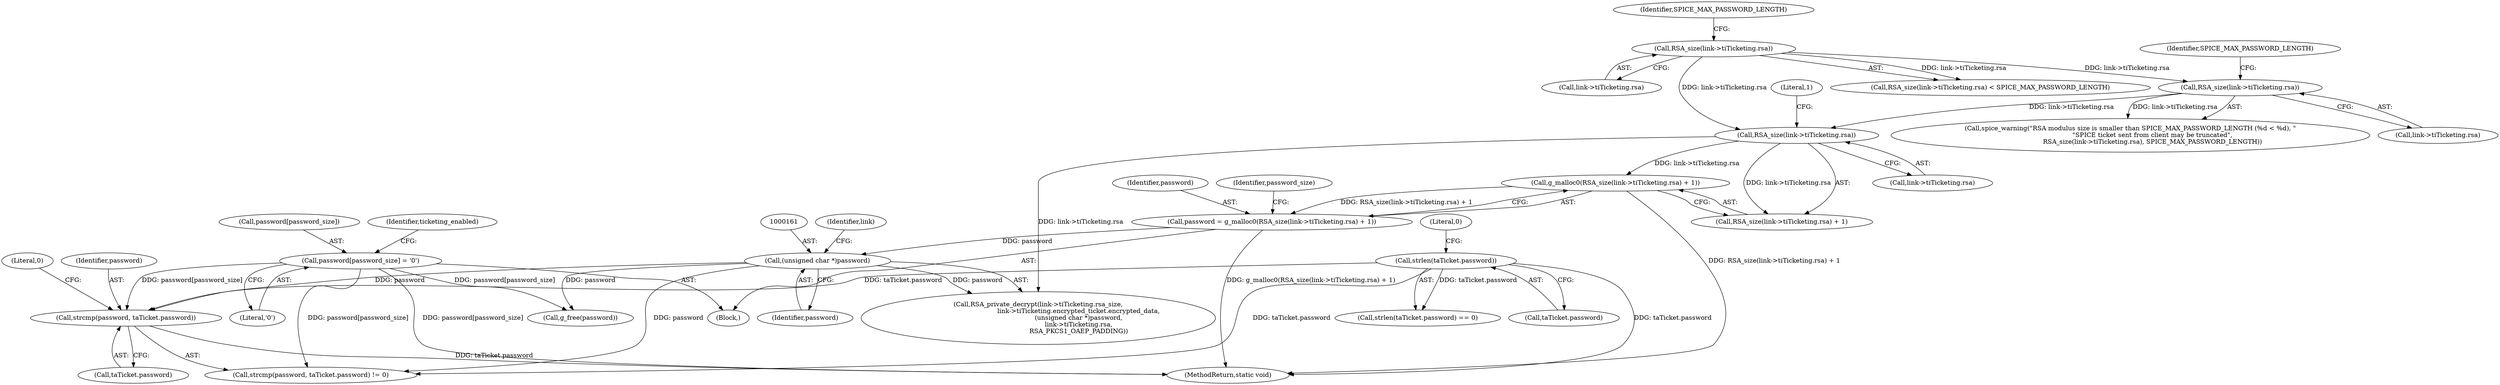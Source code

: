 digraph "0_spice_8af619009660b24e0b41ad26b30289eea288fcc2@API" {
"1000217" [label="(Call,strcmp(password, taTicket.password))"];
"1000181" [label="(Call,password[password_size] = '\0')"];
"1000160" [label="(Call,(unsigned char *)password)"];
"1000134" [label="(Call,password = g_malloc0(RSA_size(link->tiTicketing.rsa) + 1))"];
"1000136" [label="(Call,g_malloc0(RSA_size(link->tiTicketing.rsa) + 1))"];
"1000138" [label="(Call,RSA_size(link->tiTicketing.rsa))"];
"1000117" [label="(Call,RSA_size(link->tiTicketing.rsa))"];
"1000127" [label="(Call,RSA_size(link->tiTicketing.rsa))"];
"1000204" [label="(Call,strlen(taTicket.password))"];
"1000182" [label="(Call,password[password_size])"];
"1000139" [label="(Call,link->tiTicketing.rsa)"];
"1000188" [label="(Identifier,ticketing_enabled)"];
"1000128" [label="(Call,link->tiTicketing.rsa)"];
"1000246" [label="(MethodReturn,static void)"];
"1000137" [label="(Call,RSA_size(link->tiTicketing.rsa) + 1)"];
"1000222" [label="(Literal,0)"];
"1000205" [label="(Call,taTicket.password)"];
"1000117" [label="(Call,RSA_size(link->tiTicketing.rsa))"];
"1000204" [label="(Call,strlen(taTicket.password))"];
"1000165" [label="(Identifier,link)"];
"1000219" [label="(Call,taTicket.password)"];
"1000118" [label="(Call,link->tiTicketing.rsa)"];
"1000136" [label="(Call,g_malloc0(RSA_size(link->tiTicketing.rsa) + 1))"];
"1000138" [label="(Call,RSA_size(link->tiTicketing.rsa))"];
"1000160" [label="(Call,(unsigned char *)password)"];
"1000135" [label="(Identifier,password)"];
"1000216" [label="(Call,strcmp(password, taTicket.password) != 0)"];
"1000147" [label="(Call,RSA_private_decrypt(link->tiTicketing.rsa_size,\n                                        link->tiTicketing.encrypted_ticket.encrypted_data,\n                                        (unsigned char *)password,\n                                        link->tiTicketing.rsa,\n                                        RSA_PKCS1_OAEP_PADDING))"];
"1000203" [label="(Call,strlen(taTicket.password) == 0)"];
"1000146" [label="(Identifier,password_size)"];
"1000217" [label="(Call,strcmp(password, taTicket.password))"];
"1000133" [label="(Identifier,SPICE_MAX_PASSWORD_LENGTH)"];
"1000125" [label="(Call,spice_warning(\"RSA modulus size is smaller than SPICE_MAX_PASSWORD_LENGTH (%d < %d), \"\n                      \"SPICE ticket sent from client may be truncated\",\n                      RSA_size(link->tiTicketing.rsa), SPICE_MAX_PASSWORD_LENGTH))"];
"1000162" [label="(Identifier,password)"];
"1000127" [label="(Call,RSA_size(link->tiTicketing.rsa))"];
"1000102" [label="(Block,)"];
"1000244" [label="(Call,g_free(password))"];
"1000116" [label="(Call,RSA_size(link->tiTicketing.rsa) < SPICE_MAX_PASSWORD_LENGTH)"];
"1000134" [label="(Call,password = g_malloc0(RSA_size(link->tiTicketing.rsa) + 1))"];
"1000218" [label="(Identifier,password)"];
"1000185" [label="(Literal,'\0')"];
"1000208" [label="(Literal,0)"];
"1000123" [label="(Identifier,SPICE_MAX_PASSWORD_LENGTH)"];
"1000181" [label="(Call,password[password_size] = '\0')"];
"1000144" [label="(Literal,1)"];
"1000217" -> "1000216"  [label="AST: "];
"1000217" -> "1000219"  [label="CFG: "];
"1000218" -> "1000217"  [label="AST: "];
"1000219" -> "1000217"  [label="AST: "];
"1000222" -> "1000217"  [label="CFG: "];
"1000217" -> "1000246"  [label="DDG: taTicket.password"];
"1000181" -> "1000217"  [label="DDG: password[password_size]"];
"1000160" -> "1000217"  [label="DDG: password"];
"1000204" -> "1000217"  [label="DDG: taTicket.password"];
"1000181" -> "1000102"  [label="AST: "];
"1000181" -> "1000185"  [label="CFG: "];
"1000182" -> "1000181"  [label="AST: "];
"1000185" -> "1000181"  [label="AST: "];
"1000188" -> "1000181"  [label="CFG: "];
"1000181" -> "1000246"  [label="DDG: password[password_size]"];
"1000181" -> "1000216"  [label="DDG: password[password_size]"];
"1000181" -> "1000244"  [label="DDG: password[password_size]"];
"1000160" -> "1000147"  [label="AST: "];
"1000160" -> "1000162"  [label="CFG: "];
"1000161" -> "1000160"  [label="AST: "];
"1000162" -> "1000160"  [label="AST: "];
"1000165" -> "1000160"  [label="CFG: "];
"1000160" -> "1000147"  [label="DDG: password"];
"1000134" -> "1000160"  [label="DDG: password"];
"1000160" -> "1000216"  [label="DDG: password"];
"1000160" -> "1000244"  [label="DDG: password"];
"1000134" -> "1000102"  [label="AST: "];
"1000134" -> "1000136"  [label="CFG: "];
"1000135" -> "1000134"  [label="AST: "];
"1000136" -> "1000134"  [label="AST: "];
"1000146" -> "1000134"  [label="CFG: "];
"1000134" -> "1000246"  [label="DDG: g_malloc0(RSA_size(link->tiTicketing.rsa) + 1)"];
"1000136" -> "1000134"  [label="DDG: RSA_size(link->tiTicketing.rsa) + 1"];
"1000136" -> "1000137"  [label="CFG: "];
"1000137" -> "1000136"  [label="AST: "];
"1000136" -> "1000246"  [label="DDG: RSA_size(link->tiTicketing.rsa) + 1"];
"1000138" -> "1000136"  [label="DDG: link->tiTicketing.rsa"];
"1000138" -> "1000137"  [label="AST: "];
"1000138" -> "1000139"  [label="CFG: "];
"1000139" -> "1000138"  [label="AST: "];
"1000144" -> "1000138"  [label="CFG: "];
"1000138" -> "1000137"  [label="DDG: link->tiTicketing.rsa"];
"1000117" -> "1000138"  [label="DDG: link->tiTicketing.rsa"];
"1000127" -> "1000138"  [label="DDG: link->tiTicketing.rsa"];
"1000138" -> "1000147"  [label="DDG: link->tiTicketing.rsa"];
"1000117" -> "1000116"  [label="AST: "];
"1000117" -> "1000118"  [label="CFG: "];
"1000118" -> "1000117"  [label="AST: "];
"1000123" -> "1000117"  [label="CFG: "];
"1000117" -> "1000116"  [label="DDG: link->tiTicketing.rsa"];
"1000117" -> "1000127"  [label="DDG: link->tiTicketing.rsa"];
"1000127" -> "1000125"  [label="AST: "];
"1000127" -> "1000128"  [label="CFG: "];
"1000128" -> "1000127"  [label="AST: "];
"1000133" -> "1000127"  [label="CFG: "];
"1000127" -> "1000125"  [label="DDG: link->tiTicketing.rsa"];
"1000204" -> "1000203"  [label="AST: "];
"1000204" -> "1000205"  [label="CFG: "];
"1000205" -> "1000204"  [label="AST: "];
"1000208" -> "1000204"  [label="CFG: "];
"1000204" -> "1000246"  [label="DDG: taTicket.password"];
"1000204" -> "1000203"  [label="DDG: taTicket.password"];
"1000204" -> "1000216"  [label="DDG: taTicket.password"];
}
